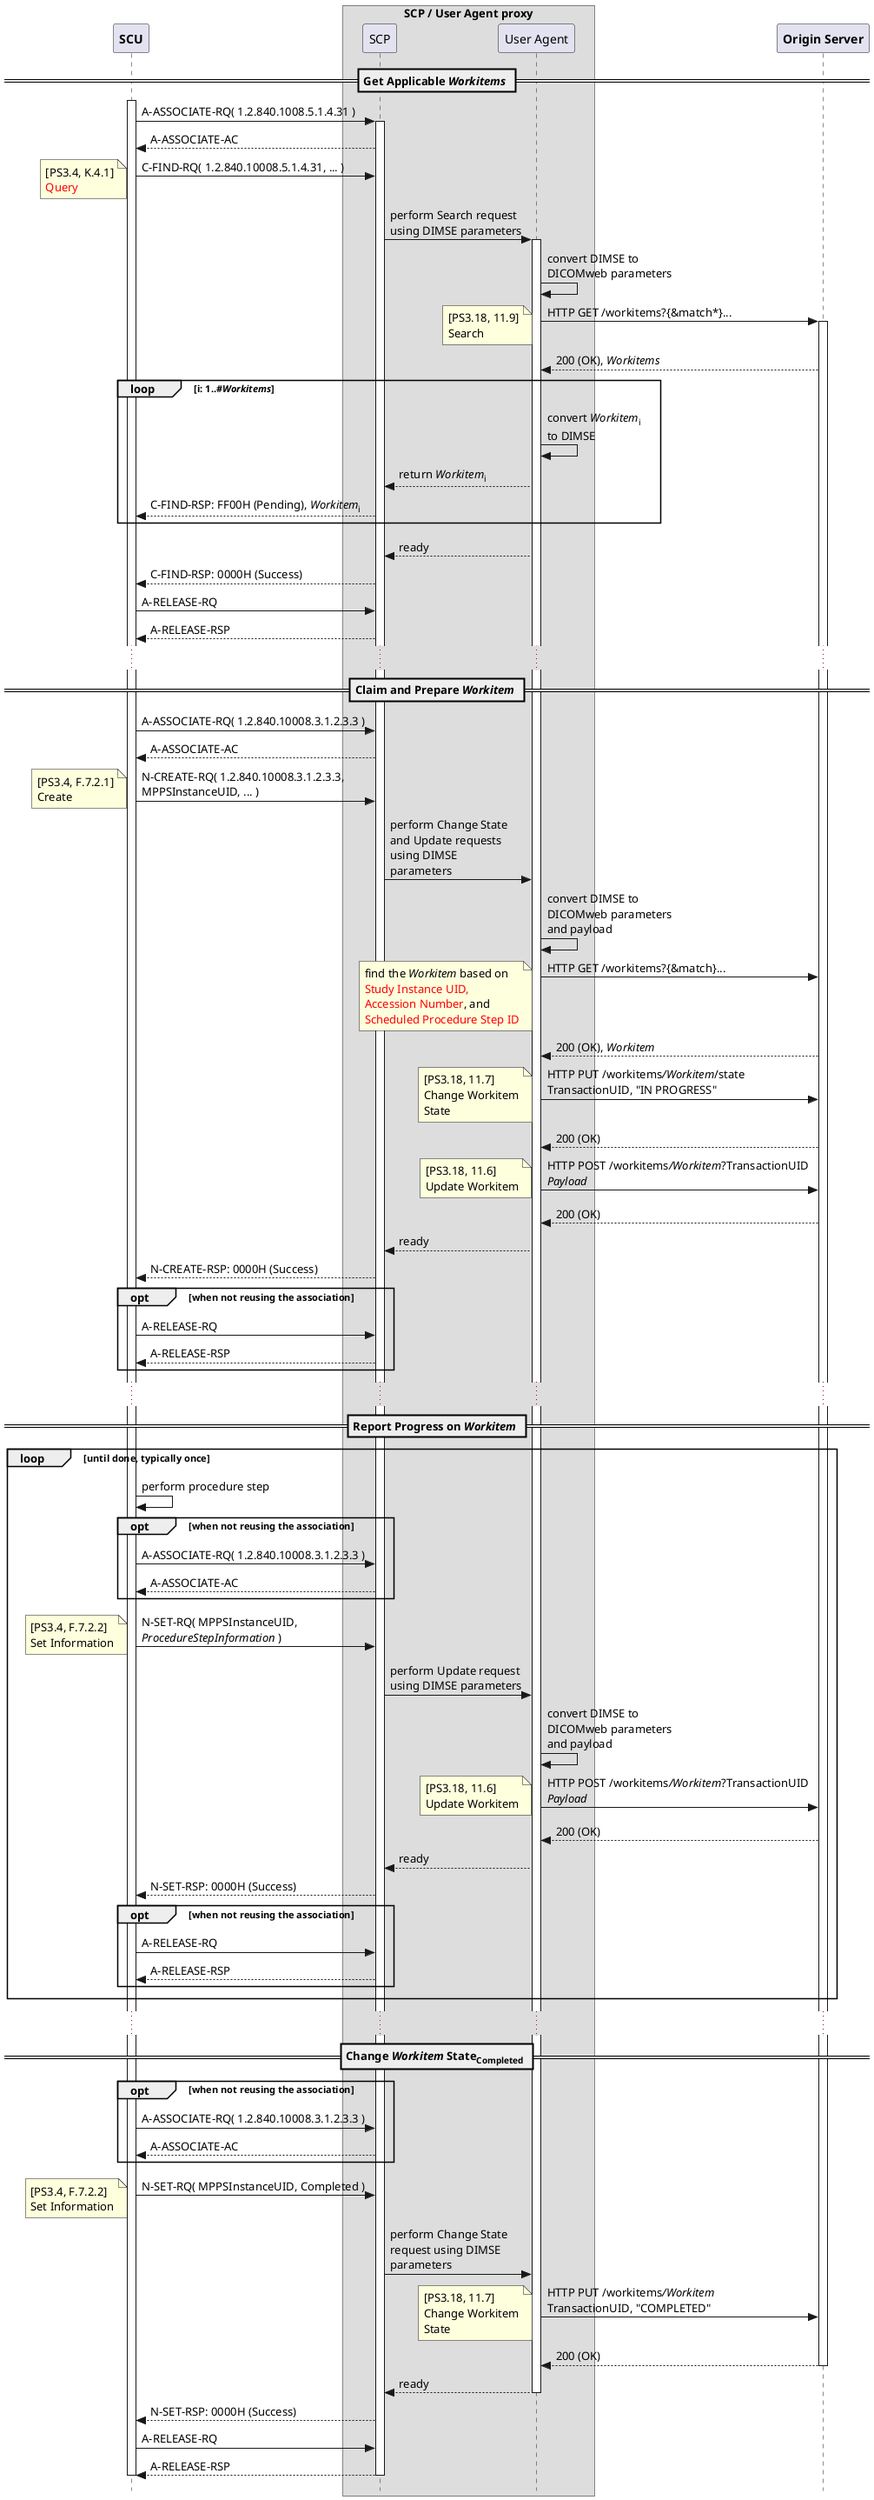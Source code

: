 @startuml SCP-UA Proxy
!pragma teoz true
skinparam style strictuml
hide footbox

participant "**SCU**" as SCU
box SCP / User Agent proxy
  participant "SCP" as SCP
  participant "User Agent" as UA
end box
participant "**Origin Server**" as OS

== Get Applicable //Workitems// ==
activate SCU

SCU -> SCP: A-ASSOCIATE-RQ( 1.2.840.1008.5.1.4.31 )
activate SCP
SCU <-- SCP: A-ASSOCIATE-AC
SCU -> SCP: C-FIND-RQ( 1.2.840.10008.5.1.4.31, ... )
note left: [PS3.4, K.4.1]\n<color:red>Query
SCP -> UA: perform Search request\nusing DIMSE parameters
activate UA
UA -> UA: convert DIMSE to\nDICOMweb parameters
UA -> OS: HTTP GET /workitems?{&match*}...
activate OS
note left: [PS3.18, 11.9]\nSearch
UA <-- OS: 200 (OK), //Workitems//
loop i: 1..#//Workitems//
  UA -> UA: convert //Workitem//<sub>i</sub>\nto DIMSE
  SCP <-- UA: return //Workitem//<sub>i</sub>
  SCU <-- SCP: C-FIND-RSP: FF00H (Pending), //Workitem//<sub>i</sub>
end
SCP <-- UA: ready
SCU <-- SCP: C-FIND-RSP: 0000H (Success)
SCU -> SCP: A-RELEASE-RQ
SCU <-- SCP: A-RELEASE-RSP
...

== Claim and Prepare //Workitem// ==
SCU -> SCP: A-ASSOCIATE-RQ( 1.2.840.10008.3.1.2.3.3 )
SCU <-- SCP: A-ASSOCIATE-AC
SCU -> SCP: N-CREATE-RQ( 1.2.840.10008.3.1.2.3.3,\nMPPSInstanceUID, ... )
note left: [PS3.4, F.7.2.1]\nCreate
SCP -> UA: perform Change State\nand Update requests\nusing DIMSE\nparameters
UA -> UA: convert DIMSE to\nDICOMweb parameters\nand payload
UA -> OS: HTTP GET /workitems?{&match}...
note left: find the //Workitem// based on\n<color:red>Study Instance UID, \n<color:red>Accession Number</color>, and \n<color:red>Scheduled Procedure Step ID
UA <-- OS: 200 (OK), //Workitem//
UA -> OS: HTTP PUT /workitems///Workitem///state\nTransactionUID, "IN PROGRESS"
note left: [PS3.18, 11.7]\nChange Workitem\nState
UA <-- OS: 200 (OK)
UA -> OS: HTTP POST /workitems///Workitem//?TransactionUID\n//Payload//
note left: [PS3.18, 11.6]\nUpdate Workitem
UA <-- OS: 200 (OK)
SCP <-- UA: ready
SCU <-- SCP: N-CREATE-RSP: 0000H (Success)
opt when not reusing the association
  SCU -> SCP: A-RELEASE-RQ
  SCU <-- SCP: A-RELEASE-RSP
end
...
== Report Progress on //Workitem// ==
loop until done, typically once
  SCU -> SCU: perform procedure step
  opt when not reusing the association
    SCU -> SCP: A-ASSOCIATE-RQ( 1.2.840.10008.3.1.2.3.3 )
    SCU <-- SCP: A-ASSOCIATE-AC
  end
  SCU -> SCP: N-SET-RQ( MPPSInstanceUID, \n//ProcedureStepInformation// )
  note left: [PS3.4, F.7.2.2]\nSet Information
  SCP -> UA: perform Update request\nusing DIMSE parameters
  UA -> UA: convert DIMSE to\nDICOMweb parameters\nand payload
  UA -> OS: HTTP POST /workitems///Workitem//?TransactionUID\n//Payload//
  note left: [PS3.18, 11.6]\nUpdate Workitem
  UA <-- OS: 200 (OK)
  SCP <-- UA: ready
  SCU <-- SCP: N-SET-RSP: 0000H (Success)
  opt when not reusing the association
    SCU -> SCP: A-RELEASE-RQ
    SCU <-- SCP: A-RELEASE-RSP
  end
end
...
== Change //Workitem// State<sub>Completed</sub> ==
opt when not reusing the association
  SCU -> SCP: A-ASSOCIATE-RQ( 1.2.840.10008.3.1.2.3.3 )
  SCU <-- SCP: A-ASSOCIATE-AC
end
SCU -> SCP: N-SET-RQ( MPPSInstanceUID, Completed )
note left: [PS3.4, F.7.2.2]\nSet Information
SCP -> UA: perform Change State\nrequest using DIMSE\nparameters
UA -> OS: HTTP PUT /workitems///Workitem//\nTransactionUID, "COMPLETED"
note left: [PS3.18, 11.7]\nChange Workitem\nState
UA <-- OS: 200 (OK)
deactivate OS
SCP <-- UA: ready
deactivate UA
SCU <-- SCP: N-SET-RSP: 0000H (Success)
SCU -> SCP: A-RELEASE-RQ
SCU <-- SCP: A-RELEASE-RSP
deactivate SCP
deactivate SCU